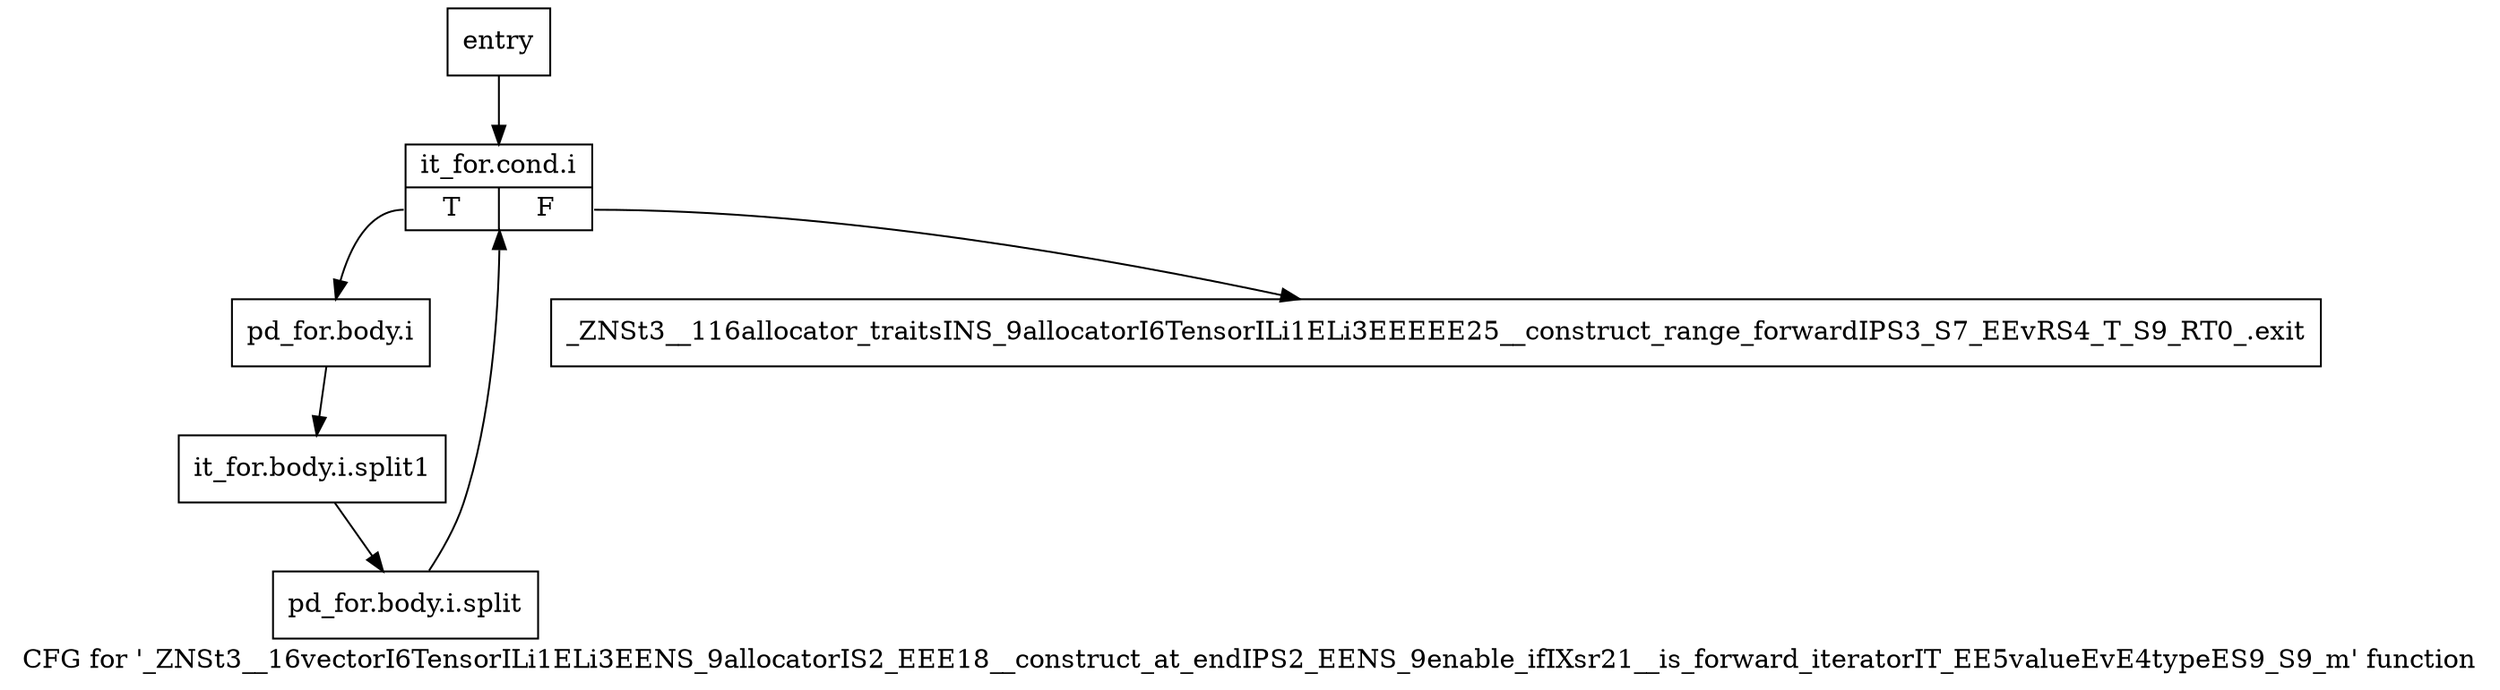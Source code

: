 digraph "CFG for '_ZNSt3__16vectorI6TensorILi1ELi3EENS_9allocatorIS2_EEE18__construct_at_endIPS2_EENS_9enable_ifIXsr21__is_forward_iteratorIT_EE5valueEvE4typeES9_S9_m' function" {
	label="CFG for '_ZNSt3__16vectorI6TensorILi1ELi3EENS_9allocatorIS2_EEE18__construct_at_endIPS2_EENS_9enable_ifIXsr21__is_forward_iteratorIT_EE5valueEvE4typeES9_S9_m' function";

	Node0x3d86600 [shape=record,label="{entry}"];
	Node0x3d86600 -> Node0x3d86650;
	Node0x3d86650 [shape=record,label="{it_for.cond.i|{<s0>T|<s1>F}}"];
	Node0x3d86650:s0 -> Node0x3d866a0;
	Node0x3d86650:s1 -> Node0x3d866f0;
	Node0x3d866a0 [shape=record,label="{pd_for.body.i}"];
	Node0x3d866a0 -> Node0x9d771d0;
	Node0x9d771d0 [shape=record,label="{it_for.body.i.split1}"];
	Node0x9d771d0 -> Node0x9d3b640;
	Node0x9d3b640 [shape=record,label="{pd_for.body.i.split}"];
	Node0x9d3b640 -> Node0x3d86650;
	Node0x3d866f0 [shape=record,label="{_ZNSt3__116allocator_traitsINS_9allocatorI6TensorILi1ELi3EEEEE25__construct_range_forwardIPS3_S7_EEvRS4_T_S9_RT0_.exit}"];
}
